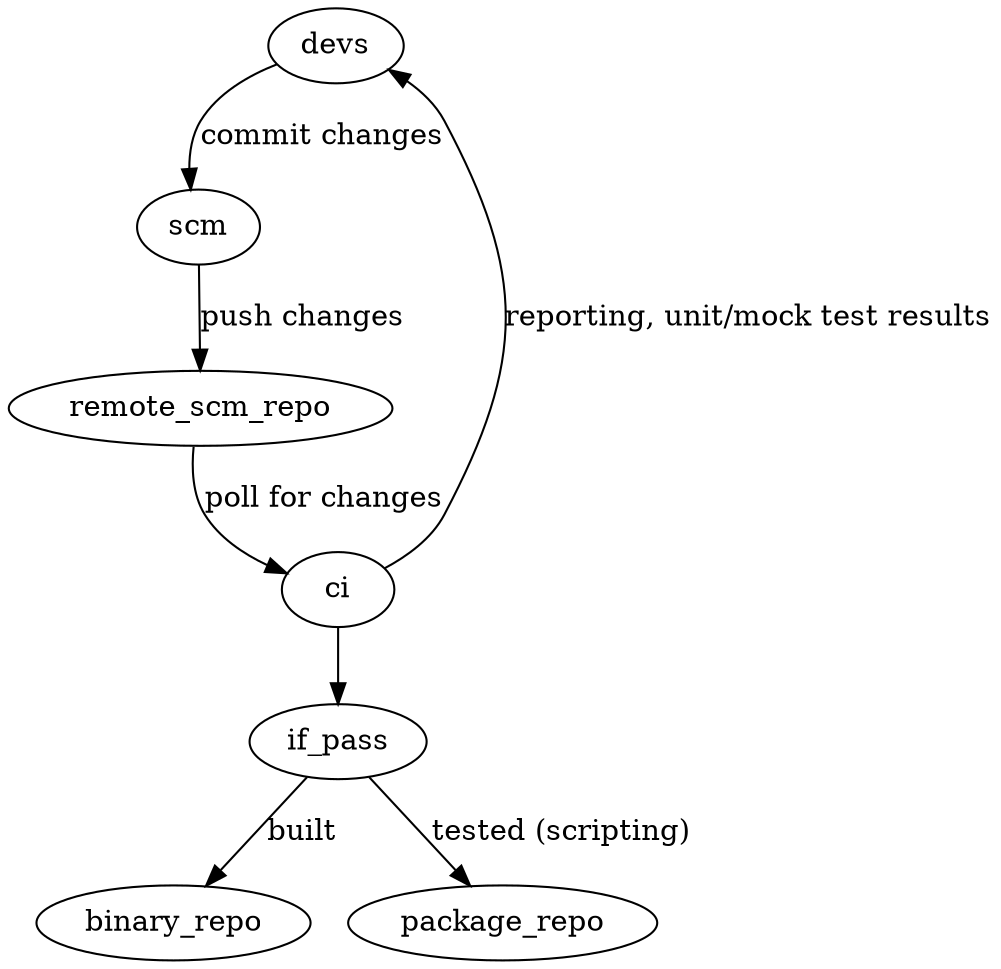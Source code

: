 digraph agraph {

	devs -> scm [label="commit changes"];
	scm -> remote_scm_repo [label="push changes"];
	remote_scm_repo -> ci [label="poll for changes"];
	ci -> devs [label="reporting, unit/mock test results"];
	ci -> if_pass; 
	if_pass -> binary_repo [label="built"];
	if_pass -> package_repo [label="tested (scripting)"];
}
